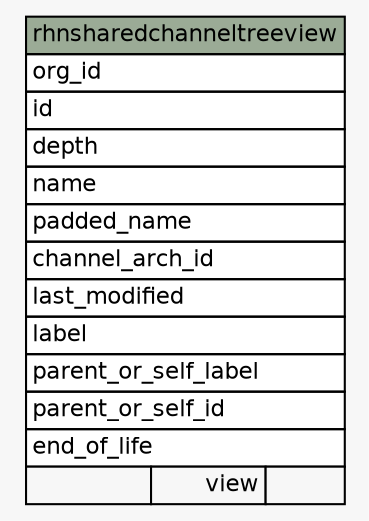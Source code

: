 // dot 2.26.0 on Linux 2.6.32-504.el6.x86_64
// SchemaSpy rev 590
digraph "rhnsharedchanneltreeview" {
  graph [
    rankdir="RL"
    bgcolor="#f7f7f7"
    nodesep="0.18"
    ranksep="0.46"
    fontname="Helvetica"
    fontsize="11"
  ];
  node [
    fontname="Helvetica"
    fontsize="11"
    shape="plaintext"
  ];
  edge [
    arrowsize="0.8"
  ];
  "rhnsharedchanneltreeview" [
    label=<
    <TABLE BORDER="0" CELLBORDER="1" CELLSPACING="0" BGCOLOR="#ffffff">
      <TR><TD COLSPAN="3" BGCOLOR="#9bab96" ALIGN="CENTER">rhnsharedchanneltreeview</TD></TR>
      <TR><TD PORT="org_id" COLSPAN="3" ALIGN="LEFT">org_id</TD></TR>
      <TR><TD PORT="id" COLSPAN="3" ALIGN="LEFT">id</TD></TR>
      <TR><TD PORT="depth" COLSPAN="3" ALIGN="LEFT">depth</TD></TR>
      <TR><TD PORT="name" COLSPAN="3" ALIGN="LEFT">name</TD></TR>
      <TR><TD PORT="padded_name" COLSPAN="3" ALIGN="LEFT">padded_name</TD></TR>
      <TR><TD PORT="channel_arch_id" COLSPAN="3" ALIGN="LEFT">channel_arch_id</TD></TR>
      <TR><TD PORT="last_modified" COLSPAN="3" ALIGN="LEFT">last_modified</TD></TR>
      <TR><TD PORT="label" COLSPAN="3" ALIGN="LEFT">label</TD></TR>
      <TR><TD PORT="parent_or_self_label" COLSPAN="3" ALIGN="LEFT">parent_or_self_label</TD></TR>
      <TR><TD PORT="parent_or_self_id" COLSPAN="3" ALIGN="LEFT">parent_or_self_id</TD></TR>
      <TR><TD PORT="end_of_life" COLSPAN="3" ALIGN="LEFT">end_of_life</TD></TR>
      <TR><TD ALIGN="LEFT" BGCOLOR="#f7f7f7">  </TD><TD ALIGN="RIGHT" BGCOLOR="#f7f7f7">view</TD><TD ALIGN="RIGHT" BGCOLOR="#f7f7f7">  </TD></TR>
    </TABLE>>
    URL="tables/rhnsharedchanneltreeview.html"
    tooltip="rhnsharedchanneltreeview"
  ];
}
